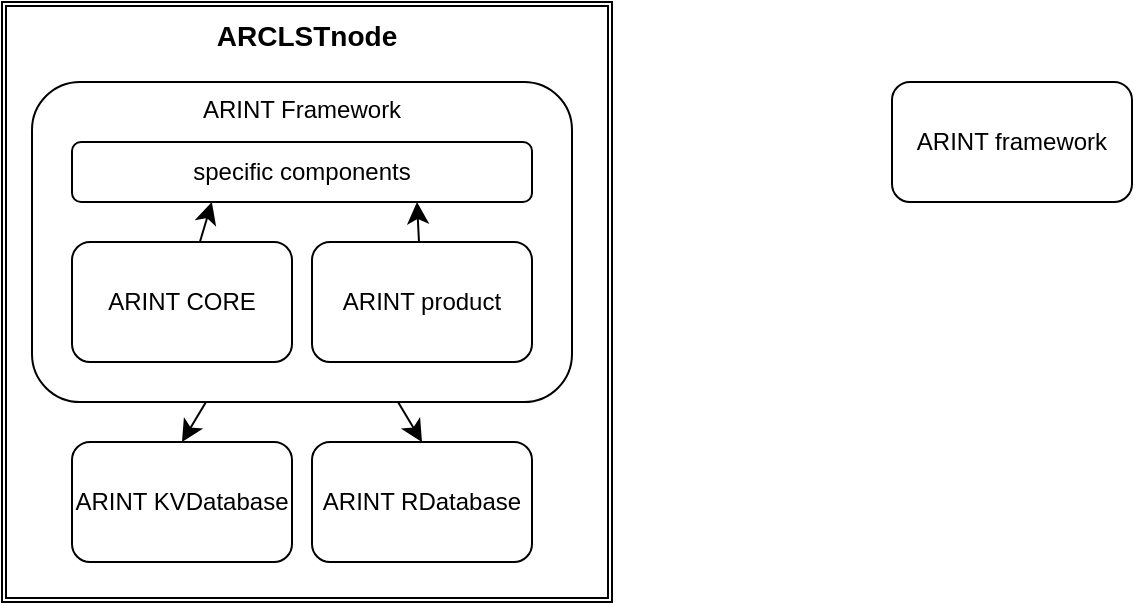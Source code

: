 <mxfile version="21.6.8" type="device">
  <diagram id="C5RBs43oDa-KdzZeNtuy" name="Page-1">
    <mxGraphModel dx="250" dy="432" grid="1" gridSize="10" guides="1" tooltips="1" connect="1" arrows="1" fold="1" page="1" pageScale="1" pageWidth="827" pageHeight="1169" math="0" shadow="0">
      <root>
        <mxCell id="WIyWlLk6GJQsqaUBKTNV-0" />
        <mxCell id="WIyWlLk6GJQsqaUBKTNV-1" parent="WIyWlLk6GJQsqaUBKTNV-0" />
        <mxCell id="lchSxDe_wmHGlSSoggAy-1" value="ARCLSTnode" style="shape=ext;double=1;rounded=0;whiteSpace=wrap;html=1;align=center;verticalAlign=top;fontStyle=1;fontSize=14;" parent="WIyWlLk6GJQsqaUBKTNV-1" vertex="1">
          <mxGeometry x="15" y="120" width="305" height="300" as="geometry" />
        </mxCell>
        <mxCell id="lchSxDe_wmHGlSSoggAy-3" value="ARINT framework" style="rounded=1;whiteSpace=wrap;html=1;" parent="WIyWlLk6GJQsqaUBKTNV-1" vertex="1">
          <mxGeometry x="460" y="160" width="120" height="60" as="geometry" />
        </mxCell>
        <mxCell id="JeaG76lhcimoAKw0cYJo-7" style="edgeStyle=none;curved=1;rounded=0;orthogonalLoop=1;jettySize=auto;html=1;entryX=0.5;entryY=0;entryDx=0;entryDy=0;fontSize=12;startSize=8;endSize=8;" edge="1" parent="WIyWlLk6GJQsqaUBKTNV-1" source="JeaG76lhcimoAKw0cYJo-0" target="JeaG76lhcimoAKw0cYJo-2">
          <mxGeometry relative="1" as="geometry" />
        </mxCell>
        <mxCell id="JeaG76lhcimoAKw0cYJo-8" style="edgeStyle=none;curved=1;rounded=0;orthogonalLoop=1;jettySize=auto;html=1;entryX=0.5;entryY=0;entryDx=0;entryDy=0;fontSize=12;startSize=8;endSize=8;" edge="1" parent="WIyWlLk6GJQsqaUBKTNV-1" source="JeaG76lhcimoAKw0cYJo-0" target="JeaG76lhcimoAKw0cYJo-1">
          <mxGeometry relative="1" as="geometry" />
        </mxCell>
        <mxCell id="JeaG76lhcimoAKw0cYJo-0" value="ARINT Framework" style="rounded=1;whiteSpace=wrap;html=1;verticalAlign=top;fontStyle=0" vertex="1" parent="WIyWlLk6GJQsqaUBKTNV-1">
          <mxGeometry x="30" y="160" width="270" height="160" as="geometry" />
        </mxCell>
        <mxCell id="JeaG76lhcimoAKw0cYJo-11" style="edgeStyle=none;curved=1;rounded=0;orthogonalLoop=1;jettySize=auto;html=1;fontSize=12;startSize=8;endSize=8;entryX=0.304;entryY=1;entryDx=0;entryDy=0;entryPerimeter=0;" edge="1" parent="WIyWlLk6GJQsqaUBKTNV-1" source="lchSxDe_wmHGlSSoggAy-0" target="JeaG76lhcimoAKw0cYJo-5">
          <mxGeometry relative="1" as="geometry" />
        </mxCell>
        <mxCell id="lchSxDe_wmHGlSSoggAy-0" value="ARINT CORE" style="rounded=1;whiteSpace=wrap;html=1;" parent="WIyWlLk6GJQsqaUBKTNV-1" vertex="1">
          <mxGeometry x="50" y="240" width="110" height="60" as="geometry" />
        </mxCell>
        <mxCell id="JeaG76lhcimoAKw0cYJo-1" value="ARINT RDatabase" style="rounded=1;whiteSpace=wrap;html=1;" vertex="1" parent="WIyWlLk6GJQsqaUBKTNV-1">
          <mxGeometry x="170" y="340" width="110" height="60" as="geometry" />
        </mxCell>
        <mxCell id="JeaG76lhcimoAKw0cYJo-2" value="ARINT KVDatabase" style="rounded=1;whiteSpace=wrap;html=1;" vertex="1" parent="WIyWlLk6GJQsqaUBKTNV-1">
          <mxGeometry x="50" y="340" width="110" height="60" as="geometry" />
        </mxCell>
        <mxCell id="JeaG76lhcimoAKw0cYJo-10" style="edgeStyle=none;curved=1;rounded=0;orthogonalLoop=1;jettySize=auto;html=1;fontSize=12;startSize=8;endSize=8;entryX=0.75;entryY=1;entryDx=0;entryDy=0;" edge="1" parent="WIyWlLk6GJQsqaUBKTNV-1" source="JeaG76lhcimoAKw0cYJo-4" target="JeaG76lhcimoAKw0cYJo-5">
          <mxGeometry relative="1" as="geometry" />
        </mxCell>
        <mxCell id="JeaG76lhcimoAKw0cYJo-4" value="ARINT product" style="rounded=1;whiteSpace=wrap;html=1;" vertex="1" parent="WIyWlLk6GJQsqaUBKTNV-1">
          <mxGeometry x="170" y="240" width="110" height="60" as="geometry" />
        </mxCell>
        <mxCell id="JeaG76lhcimoAKw0cYJo-5" value="specific components" style="rounded=1;whiteSpace=wrap;html=1;" vertex="1" parent="WIyWlLk6GJQsqaUBKTNV-1">
          <mxGeometry x="50" y="190" width="230" height="30" as="geometry" />
        </mxCell>
      </root>
    </mxGraphModel>
  </diagram>
</mxfile>
